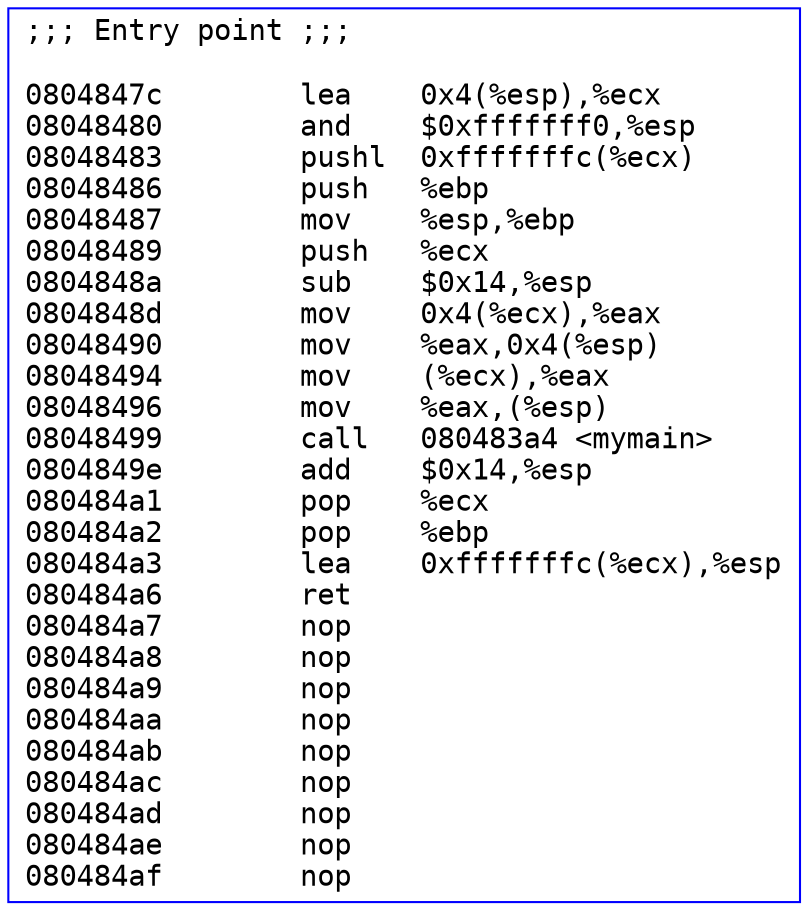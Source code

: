 digraph G { node [fontname=Courier]; 
 "0804847c" [shape=box, color = blue, label = ";;; Entry point ;;;\l\l0804847c	lea    0x4(%esp),%ecx\l08048480	and    $0xfffffff0,%esp\l08048483	pushl  0xfffffffc(%ecx)\l08048486	push   %ebp\l08048487	mov    %esp,%ebp\l08048489	push   %ecx\l0804848a	sub    $0x14,%esp\l0804848d	mov    0x4(%ecx),%eax\l08048490	mov    %eax,0x4(%esp)\l08048494	mov    (%ecx),%eax\l08048496	mov    %eax,(%esp)\l08048499	call   080483a4 <mymain>\l0804849e	add    $0x14,%esp\l080484a1	pop    %ecx\l080484a2	pop    %ebp\l080484a3	lea    0xfffffffc(%ecx),%esp\l080484a6	ret\l080484a7	nop\l080484a8	nop\l080484a9	nop\l080484aa	nop\l080484ab	nop\l080484ac	nop\l080484ad	nop\l080484ae	nop\l080484af	nop\l"]
}